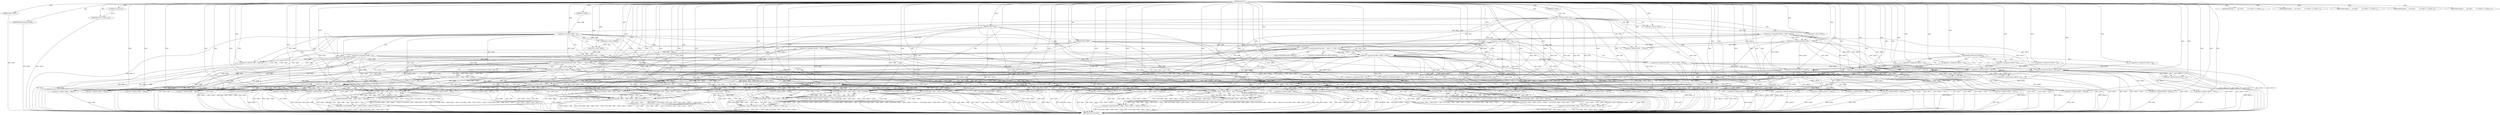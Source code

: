 digraph "FUN1" {  
"8" [label = <(METHOD,FUN1)<SUB>1</SUB>> ]
"348" [label = <(METHOD_RETURN,ANY)<SUB>1</SUB>> ]
"9" [label = <(PARAM,VAR1 *VAR2)<SUB>1</SUB>> ]
"10" [label = <(PARAM,VAR3 *VAR4)<SUB>1</SUB>> ]
"11" [label = <(PARAM,VAR3 *VAR5)<SUB>1</SUB>> ]
"12" [label = <(PARAM,int VAR6)<SUB>1</SUB>> ]
"13" [label = <(PARAM,int VAR7)<SUB>1</SUB>> ]
"14" [label = <(PARAM,Jbig2ComposeOp VAR8)<SUB>1</SUB>> ]
"19" [label = <(&lt;operator&gt;.assignment,VAR11 = VAR5-&gt;VAR12)<SUB>6</SUB>> ]
"25" [label = <(&lt;operator&gt;.assignment,VAR13 = VAR5-&gt;VAR14)<SUB>8</SUB>> ]
"31" [label = <(&lt;operator&gt;.assignment,VAR15 = 0)<SUB>10</SUB>> ]
"35" [label = <(&lt;operator&gt;.assignment,VAR16 = 0)<SUB>12</SUB>> ]
"346" [label = <(RETURN,return 0;,return 0;)<SUB>78</SUB>> ]
"39" [label = <(&lt;operator&gt;.lessThan,VAR6 &lt; 0)<SUB>25</SUB>> ]
"55" [label = <(&lt;operator&gt;.lessThan,VAR7 &lt; 0)<SUB>30</SUB>> ]
"71" [label = <(&lt;operator&gt;.greaterEqualsThan,VAR6 + VAR11 &gt;= VAR4-&gt;VAR12)<SUB>35</SUB>> ]
"87" [label = <(&lt;operator&gt;.greaterEqualsThan,VAR7 + VAR13 &gt;= VAR4-&gt;VAR14)<SUB>37</SUB>> ]
"103" [label = <(IDENTIFIER,VAR8,switch(VAR8))<SUB>40</SUB>> ]
"347" [label = <(LITERAL,0,return 0;)<SUB>78</SUB>> ]
"43" [label = <(&lt;operator&gt;.assignmentPlus,VAR15 += -VAR6)<SUB>26</SUB>> ]
"47" [label = <(&lt;operator&gt;.assignmentMinus,VAR11 -= -VAR6)<SUB>27</SUB>> ]
"51" [label = <(&lt;operator&gt;.assignment,VAR6 = 0)<SUB>28</SUB>> ]
"59" [label = <(&lt;operator&gt;.assignmentPlus,VAR16 += -VAR7)<SUB>31</SUB>> ]
"63" [label = <(&lt;operator&gt;.assignmentMinus,VAR13 -= -VAR7)<SUB>32</SUB>> ]
"67" [label = <(&lt;operator&gt;.assignment,VAR7 = 0)<SUB>33</SUB>> ]
"79" [label = <(&lt;operator&gt;.assignment,VAR11 = VAR4-&gt;VAR12 - VAR6)<SUB>36</SUB>> ]
"95" [label = <(&lt;operator&gt;.assignment,VAR13 = VAR4-&gt;VAR14 - VAR7)<SUB>38</SUB>> ]
"106" [label = <(IDENTIFIER,VAR17,{
    case VAR17:
        for (VAR10 = 0; VAR10...)<SUB>41</SUB>> ]
"156" [label = <(IDENTIFIER,VAR18,{
    case VAR17:
        for (VAR10 = 0; VAR10...)<SUB>48</SUB>> ]
"206" [label = <(IDENTIFIER,VAR19,{
    case VAR17:
        for (VAR10 = 0; VAR10...)<SUB>55</SUB>> ]
"256" [label = <(IDENTIFIER,VAR20,{
    case VAR17:
        for (VAR10 = 0; VAR10...)<SUB>62</SUB>> ]
"306" [label = <(IDENTIFIER,VAR21,{
    case VAR17:
        for (VAR10 = 0; VAR10...)<SUB>69</SUB>> ]
"72" [label = <(&lt;operator&gt;.addition,VAR6 + VAR11)<SUB>35</SUB>> ]
"88" [label = <(&lt;operator&gt;.addition,VAR7 + VAR13)<SUB>37</SUB>> ]
"112" [label = <(&lt;operator&gt;.lessThan,VAR10 &lt; VAR13)<SUB>42</SUB>> ]
"115" [label = <(&lt;operator&gt;.postIncrement,VAR10++)<SUB>42</SUB>> ]
"162" [label = <(&lt;operator&gt;.lessThan,VAR10 &lt; VAR13)<SUB>49</SUB>> ]
"165" [label = <(&lt;operator&gt;.postIncrement,VAR10++)<SUB>49</SUB>> ]
"212" [label = <(&lt;operator&gt;.lessThan,VAR10 &lt; VAR13)<SUB>56</SUB>> ]
"215" [label = <(&lt;operator&gt;.postIncrement,VAR10++)<SUB>56</SUB>> ]
"262" [label = <(&lt;operator&gt;.lessThan,VAR10 &lt; VAR13)<SUB>63</SUB>> ]
"265" [label = <(&lt;operator&gt;.postIncrement,VAR10++)<SUB>63</SUB>> ]
"312" [label = <(&lt;operator&gt;.lessThan,VAR10 &lt; VAR13)<SUB>70</SUB>> ]
"315" [label = <(&lt;operator&gt;.postIncrement,VAR10++)<SUB>70</SUB>> ]
"45" [label = <(&lt;operator&gt;.minus,-VAR6)<SUB>26</SUB>> ]
"49" [label = <(&lt;operator&gt;.minus,-VAR6)<SUB>27</SUB>> ]
"61" [label = <(&lt;operator&gt;.minus,-VAR7)<SUB>31</SUB>> ]
"65" [label = <(&lt;operator&gt;.minus,-VAR7)<SUB>32</SUB>> ]
"81" [label = <(&lt;operator&gt;.subtraction,VAR4-&gt;VAR12 - VAR6)<SUB>36</SUB>> ]
"97" [label = <(&lt;operator&gt;.subtraction,VAR4-&gt;VAR14 - VAR7)<SUB>38</SUB>> ]
"109" [label = <(&lt;operator&gt;.assignment,VAR10 = 0)<SUB>42</SUB>> ]
"159" [label = <(&lt;operator&gt;.assignment,VAR10 = 0)<SUB>49</SUB>> ]
"209" [label = <(&lt;operator&gt;.assignment,VAR10 = 0)<SUB>56</SUB>> ]
"259" [label = <(&lt;operator&gt;.assignment,VAR10 = 0)<SUB>63</SUB>> ]
"309" [label = <(&lt;operator&gt;.assignment,VAR10 = 0)<SUB>70</SUB>> ]
"123" [label = <(&lt;operator&gt;.lessThan,VAR9 &lt; VAR11)<SUB>43</SUB>> ]
"126" [label = <(&lt;operator&gt;.postIncrement,VAR9++)<SUB>43</SUB>> ]
"173" [label = <(&lt;operator&gt;.lessThan,VAR9 &lt; VAR11)<SUB>50</SUB>> ]
"176" [label = <(&lt;operator&gt;.postIncrement,VAR9++)<SUB>50</SUB>> ]
"223" [label = <(&lt;operator&gt;.lessThan,VAR9 &lt; VAR11)<SUB>57</SUB>> ]
"226" [label = <(&lt;operator&gt;.postIncrement,VAR9++)<SUB>57</SUB>> ]
"273" [label = <(&lt;operator&gt;.lessThan,VAR9 &lt; VAR11)<SUB>64</SUB>> ]
"276" [label = <(&lt;operator&gt;.postIncrement,VAR9++)<SUB>64</SUB>> ]
"323" [label = <(&lt;operator&gt;.lessThan,VAR9 &lt; VAR11)<SUB>71</SUB>> ]
"326" [label = <(&lt;operator&gt;.postIncrement,VAR9++)<SUB>71</SUB>> ]
"120" [label = <(&lt;operator&gt;.assignment,VAR9 = 0)<SUB>43</SUB>> ]
"129" [label = <(FUN2,FUN2(VAR4, VAR9 + VAR6, VAR10 + VAR7, FUN3(VAR5...)<SUB>44</SUB>> ]
"170" [label = <(&lt;operator&gt;.assignment,VAR9 = 0)<SUB>50</SUB>> ]
"179" [label = <(FUN2,FUN2(VAR4, VAR9 + VAR6, VAR10 + VAR7, FUN3(VAR5...)<SUB>51</SUB>> ]
"220" [label = <(&lt;operator&gt;.assignment,VAR9 = 0)<SUB>57</SUB>> ]
"229" [label = <(FUN2,FUN2(VAR4, VAR9 + VAR6, VAR10 + VAR7, FUN3(VAR5...)<SUB>58</SUB>> ]
"270" [label = <(&lt;operator&gt;.assignment,VAR9 = 0)<SUB>64</SUB>> ]
"279" [label = <(FUN2,FUN2(VAR4, VAR9 + VAR6, VAR10 + VAR7, (FUN3(VAR...)<SUB>65</SUB>> ]
"320" [label = <(&lt;operator&gt;.assignment,VAR9 = 0)<SUB>71</SUB>> ]
"329" [label = <(FUN2,FUN2(VAR4, VAR9 + VAR6, VAR10 + VAR7, FUN3(VAR5...)<SUB>72</SUB>> ]
"131" [label = <(&lt;operator&gt;.addition,VAR9 + VAR6)<SUB>44</SUB>> ]
"134" [label = <(&lt;operator&gt;.addition,VAR10 + VAR7)<SUB>44</SUB>> ]
"137" [label = <(&lt;operator&gt;.or,FUN3(VAR5, VAR9 + VAR15, VAR10 + VAR16) | FUN3(...)<SUB>44</SUB>> ]
"181" [label = <(&lt;operator&gt;.addition,VAR9 + VAR6)<SUB>51</SUB>> ]
"184" [label = <(&lt;operator&gt;.addition,VAR10 + VAR7)<SUB>51</SUB>> ]
"187" [label = <(&lt;operator&gt;.and,FUN3(VAR5, VAR9 + VAR15, VAR10 + VAR16) &amp; FUN3(...)<SUB>51</SUB>> ]
"231" [label = <(&lt;operator&gt;.addition,VAR9 + VAR6)<SUB>58</SUB>> ]
"234" [label = <(&lt;operator&gt;.addition,VAR10 + VAR7)<SUB>58</SUB>> ]
"237" [label = <(&lt;operator&gt;.xor,FUN3(VAR5, VAR9 + VAR15, VAR10 + VAR16) ^ FUN3(...)<SUB>58</SUB>> ]
"281" [label = <(&lt;operator&gt;.addition,VAR9 + VAR6)<SUB>65</SUB>> ]
"284" [label = <(&lt;operator&gt;.addition,VAR10 + VAR7)<SUB>65</SUB>> ]
"287" [label = <(&lt;operator&gt;.equals,FUN3(VAR5, VAR9 + VAR15, VAR10 + VAR16) == FUN3...)<SUB>65</SUB>> ]
"331" [label = <(&lt;operator&gt;.addition,VAR9 + VAR6)<SUB>72</SUB>> ]
"334" [label = <(&lt;operator&gt;.addition,VAR10 + VAR7)<SUB>72</SUB>> ]
"337" [label = <(FUN3,FUN3(VAR5, VAR9 + VAR15, VAR10 + VAR16))<SUB>72</SUB>> ]
"138" [label = <(FUN3,FUN3(VAR5, VAR9 + VAR15, VAR10 + VAR16))<SUB>44</SUB>> ]
"146" [label = <(FUN3,FUN3(VAR4, VAR9 + VAR6, VAR10 + VAR7))<SUB>44</SUB>> ]
"188" [label = <(FUN3,FUN3(VAR5, VAR9 + VAR15, VAR10 + VAR16))<SUB>51</SUB>> ]
"196" [label = <(FUN3,FUN3(VAR4, VAR9 + VAR6, VAR10 + VAR7))<SUB>51</SUB>> ]
"238" [label = <(FUN3,FUN3(VAR5, VAR9 + VAR15, VAR10 + VAR16))<SUB>58</SUB>> ]
"246" [label = <(FUN3,FUN3(VAR4, VAR9 + VAR6, VAR10 + VAR7))<SUB>58</SUB>> ]
"288" [label = <(FUN3,FUN3(VAR5, VAR9 + VAR15, VAR10 + VAR16))<SUB>65</SUB>> ]
"296" [label = <(FUN3,FUN3(VAR4, VAR9 + VAR6, VAR10 + VAR7))<SUB>65</SUB>> ]
"339" [label = <(&lt;operator&gt;.addition,VAR9 + VAR15)<SUB>72</SUB>> ]
"342" [label = <(&lt;operator&gt;.addition,VAR10 + VAR16)<SUB>72</SUB>> ]
"140" [label = <(&lt;operator&gt;.addition,VAR9 + VAR15)<SUB>44</SUB>> ]
"143" [label = <(&lt;operator&gt;.addition,VAR10 + VAR16)<SUB>44</SUB>> ]
"148" [label = <(&lt;operator&gt;.addition,VAR9 + VAR6)<SUB>44</SUB>> ]
"151" [label = <(&lt;operator&gt;.addition,VAR10 + VAR7)<SUB>44</SUB>> ]
"190" [label = <(&lt;operator&gt;.addition,VAR9 + VAR15)<SUB>51</SUB>> ]
"193" [label = <(&lt;operator&gt;.addition,VAR10 + VAR16)<SUB>51</SUB>> ]
"198" [label = <(&lt;operator&gt;.addition,VAR9 + VAR6)<SUB>51</SUB>> ]
"201" [label = <(&lt;operator&gt;.addition,VAR10 + VAR7)<SUB>51</SUB>> ]
"240" [label = <(&lt;operator&gt;.addition,VAR9 + VAR15)<SUB>58</SUB>> ]
"243" [label = <(&lt;operator&gt;.addition,VAR10 + VAR16)<SUB>58</SUB>> ]
"248" [label = <(&lt;operator&gt;.addition,VAR9 + VAR6)<SUB>58</SUB>> ]
"251" [label = <(&lt;operator&gt;.addition,VAR10 + VAR7)<SUB>58</SUB>> ]
"290" [label = <(&lt;operator&gt;.addition,VAR9 + VAR15)<SUB>65</SUB>> ]
"293" [label = <(&lt;operator&gt;.addition,VAR10 + VAR16)<SUB>65</SUB>> ]
"298" [label = <(&lt;operator&gt;.addition,VAR9 + VAR6)<SUB>65</SUB>> ]
"301" [label = <(&lt;operator&gt;.addition,VAR10 + VAR7)<SUB>65</SUB>> ]
"82" [label = <(&lt;operator&gt;.indirectFieldAccess,VAR4-&gt;VAR12)<SUB>36</SUB>> ]
"98" [label = <(&lt;operator&gt;.indirectFieldAccess,VAR4-&gt;VAR14)<SUB>38</SUB>> ]
"84" [label = <(FIELD_IDENTIFIER,VAR12,VAR12)<SUB>36</SUB>> ]
"100" [label = <(FIELD_IDENTIFIER,VAR14,VAR14)<SUB>38</SUB>> ]
  "346" -> "348"  [ label = "DDG: &lt;RET&gt;"] 
  "9" -> "348"  [ label = "DDG: VAR2"] 
  "10" -> "348"  [ label = "DDG: VAR4"] 
  "11" -> "348"  [ label = "DDG: VAR5"] 
  "14" -> "348"  [ label = "DDG: VAR8"] 
  "19" -> "348"  [ label = "DDG: VAR5-&gt;VAR12"] 
  "19" -> "348"  [ label = "DDG: VAR11 = VAR5-&gt;VAR12"] 
  "25" -> "348"  [ label = "DDG: VAR5-&gt;VAR14"] 
  "25" -> "348"  [ label = "DDG: VAR13 = VAR5-&gt;VAR14"] 
  "31" -> "348"  [ label = "DDG: VAR15"] 
  "31" -> "348"  [ label = "DDG: VAR15 = 0"] 
  "35" -> "348"  [ label = "DDG: VAR16"] 
  "35" -> "348"  [ label = "DDG: VAR16 = 0"] 
  "39" -> "348"  [ label = "DDG: VAR6 &lt; 0"] 
  "43" -> "348"  [ label = "DDG: VAR15"] 
  "43" -> "348"  [ label = "DDG: VAR15 += -VAR6"] 
  "47" -> "348"  [ label = "DDG: -VAR6"] 
  "47" -> "348"  [ label = "DDG: VAR11 -= -VAR6"] 
  "51" -> "348"  [ label = "DDG: VAR6 = 0"] 
  "55" -> "348"  [ label = "DDG: VAR7 &lt; 0"] 
  "59" -> "348"  [ label = "DDG: VAR16"] 
  "59" -> "348"  [ label = "DDG: VAR16 += -VAR7"] 
  "63" -> "348"  [ label = "DDG: -VAR7"] 
  "63" -> "348"  [ label = "DDG: VAR13 -= -VAR7"] 
  "67" -> "348"  [ label = "DDG: VAR7 = 0"] 
  "72" -> "348"  [ label = "DDG: VAR6"] 
  "72" -> "348"  [ label = "DDG: VAR11"] 
  "71" -> "348"  [ label = "DDG: VAR6 + VAR11"] 
  "71" -> "348"  [ label = "DDG: VAR4-&gt;VAR12"] 
  "71" -> "348"  [ label = "DDG: VAR6 + VAR11 &gt;= VAR4-&gt;VAR12"] 
  "79" -> "348"  [ label = "DDG: VAR11"] 
  "81" -> "348"  [ label = "DDG: VAR4-&gt;VAR12"] 
  "81" -> "348"  [ label = "DDG: VAR6"] 
  "79" -> "348"  [ label = "DDG: VAR4-&gt;VAR12 - VAR6"] 
  "79" -> "348"  [ label = "DDG: VAR11 = VAR4-&gt;VAR12 - VAR6"] 
  "88" -> "348"  [ label = "DDG: VAR7"] 
  "88" -> "348"  [ label = "DDG: VAR13"] 
  "87" -> "348"  [ label = "DDG: VAR7 + VAR13"] 
  "87" -> "348"  [ label = "DDG: VAR4-&gt;VAR14"] 
  "87" -> "348"  [ label = "DDG: VAR7 + VAR13 &gt;= VAR4-&gt;VAR14"] 
  "95" -> "348"  [ label = "DDG: VAR13"] 
  "97" -> "348"  [ label = "DDG: VAR4-&gt;VAR14"] 
  "97" -> "348"  [ label = "DDG: VAR7"] 
  "95" -> "348"  [ label = "DDG: VAR4-&gt;VAR14 - VAR7"] 
  "95" -> "348"  [ label = "DDG: VAR13 = VAR4-&gt;VAR14 - VAR7"] 
  "309" -> "348"  [ label = "DDG: VAR10 = 0"] 
  "312" -> "348"  [ label = "DDG: VAR10"] 
  "312" -> "348"  [ label = "DDG: VAR13"] 
  "312" -> "348"  [ label = "DDG: VAR10 &lt; VAR13"] 
  "320" -> "348"  [ label = "DDG: VAR9 = 0"] 
  "323" -> "348"  [ label = "DDG: VAR9"] 
  "323" -> "348"  [ label = "DDG: VAR11"] 
  "323" -> "348"  [ label = "DDG: VAR9 &lt; VAR11"] 
  "315" -> "348"  [ label = "DDG: VAR10++"] 
  "329" -> "348"  [ label = "DDG: VAR4"] 
  "331" -> "348"  [ label = "DDG: VAR6"] 
  "329" -> "348"  [ label = "DDG: VAR9 + VAR6"] 
  "334" -> "348"  [ label = "DDG: VAR7"] 
  "329" -> "348"  [ label = "DDG: VAR10 + VAR7"] 
  "337" -> "348"  [ label = "DDG: VAR5"] 
  "339" -> "348"  [ label = "DDG: VAR15"] 
  "337" -> "348"  [ label = "DDG: VAR9 + VAR15"] 
  "342" -> "348"  [ label = "DDG: VAR16"] 
  "337" -> "348"  [ label = "DDG: VAR10 + VAR16"] 
  "329" -> "348"  [ label = "DDG: FUN3(VAR5, VAR9 + VAR15, VAR10 + VAR16)"] 
  "329" -> "348"  [ label = "DDG: FUN2(VAR4, VAR9 + VAR6, VAR10 + VAR7, FUN3(VAR5, VAR9 + VAR15, VAR10 + VAR16))"] 
  "326" -> "348"  [ label = "DDG: VAR9++"] 
  "259" -> "348"  [ label = "DDG: VAR10 = 0"] 
  "262" -> "348"  [ label = "DDG: VAR10"] 
  "262" -> "348"  [ label = "DDG: VAR13"] 
  "262" -> "348"  [ label = "DDG: VAR10 &lt; VAR13"] 
  "270" -> "348"  [ label = "DDG: VAR9 = 0"] 
  "273" -> "348"  [ label = "DDG: VAR9"] 
  "273" -> "348"  [ label = "DDG: VAR11"] 
  "273" -> "348"  [ label = "DDG: VAR9 &lt; VAR11"] 
  "265" -> "348"  [ label = "DDG: VAR10++"] 
  "279" -> "348"  [ label = "DDG: VAR4"] 
  "279" -> "348"  [ label = "DDG: VAR9 + VAR6"] 
  "279" -> "348"  [ label = "DDG: VAR10 + VAR7"] 
  "288" -> "348"  [ label = "DDG: VAR5"] 
  "290" -> "348"  [ label = "DDG: VAR15"] 
  "288" -> "348"  [ label = "DDG: VAR9 + VAR15"] 
  "293" -> "348"  [ label = "DDG: VAR16"] 
  "288" -> "348"  [ label = "DDG: VAR10 + VAR16"] 
  "287" -> "348"  [ label = "DDG: FUN3(VAR5, VAR9 + VAR15, VAR10 + VAR16)"] 
  "298" -> "348"  [ label = "DDG: VAR6"] 
  "301" -> "348"  [ label = "DDG: VAR7"] 
  "287" -> "348"  [ label = "DDG: FUN3(VAR4, VAR9 + VAR6, VAR10 + VAR7)"] 
  "279" -> "348"  [ label = "DDG: FUN3(VAR5, VAR9 + VAR15, VAR10 + VAR16) == FUN3(VAR4, VAR9 + VAR6, VAR10 + VAR7)"] 
  "279" -> "348"  [ label = "DDG: FUN2(VAR4, VAR9 + VAR6, VAR10 + VAR7, (FUN3(VAR5, VAR9 + VAR15, VAR10 + VAR16) == FUN3(VAR4, VAR9 + VAR6, VAR10 + VAR7)))"] 
  "276" -> "348"  [ label = "DDG: VAR9++"] 
  "209" -> "348"  [ label = "DDG: VAR10 = 0"] 
  "212" -> "348"  [ label = "DDG: VAR10"] 
  "212" -> "348"  [ label = "DDG: VAR13"] 
  "212" -> "348"  [ label = "DDG: VAR10 &lt; VAR13"] 
  "220" -> "348"  [ label = "DDG: VAR9 = 0"] 
  "223" -> "348"  [ label = "DDG: VAR9"] 
  "223" -> "348"  [ label = "DDG: VAR11"] 
  "223" -> "348"  [ label = "DDG: VAR9 &lt; VAR11"] 
  "215" -> "348"  [ label = "DDG: VAR10++"] 
  "229" -> "348"  [ label = "DDG: VAR4"] 
  "229" -> "348"  [ label = "DDG: VAR9 + VAR6"] 
  "229" -> "348"  [ label = "DDG: VAR10 + VAR7"] 
  "238" -> "348"  [ label = "DDG: VAR5"] 
  "240" -> "348"  [ label = "DDG: VAR15"] 
  "238" -> "348"  [ label = "DDG: VAR9 + VAR15"] 
  "243" -> "348"  [ label = "DDG: VAR16"] 
  "238" -> "348"  [ label = "DDG: VAR10 + VAR16"] 
  "237" -> "348"  [ label = "DDG: FUN3(VAR5, VAR9 + VAR15, VAR10 + VAR16)"] 
  "248" -> "348"  [ label = "DDG: VAR6"] 
  "251" -> "348"  [ label = "DDG: VAR7"] 
  "237" -> "348"  [ label = "DDG: FUN3(VAR4, VAR9 + VAR6, VAR10 + VAR7)"] 
  "229" -> "348"  [ label = "DDG: FUN3(VAR5, VAR9 + VAR15, VAR10 + VAR16) ^ FUN3(VAR4, VAR9 + VAR6, VAR10 + VAR7)"] 
  "229" -> "348"  [ label = "DDG: FUN2(VAR4, VAR9 + VAR6, VAR10 + VAR7, FUN3(VAR5, VAR9 + VAR15, VAR10 + VAR16) ^ FUN3(VAR4, VAR9 + VAR6, VAR10 + VAR7))"] 
  "226" -> "348"  [ label = "DDG: VAR9++"] 
  "159" -> "348"  [ label = "DDG: VAR10 = 0"] 
  "162" -> "348"  [ label = "DDG: VAR10"] 
  "162" -> "348"  [ label = "DDG: VAR13"] 
  "162" -> "348"  [ label = "DDG: VAR10 &lt; VAR13"] 
  "170" -> "348"  [ label = "DDG: VAR9 = 0"] 
  "173" -> "348"  [ label = "DDG: VAR9"] 
  "173" -> "348"  [ label = "DDG: VAR11"] 
  "173" -> "348"  [ label = "DDG: VAR9 &lt; VAR11"] 
  "165" -> "348"  [ label = "DDG: VAR10++"] 
  "179" -> "348"  [ label = "DDG: VAR4"] 
  "179" -> "348"  [ label = "DDG: VAR9 + VAR6"] 
  "179" -> "348"  [ label = "DDG: VAR10 + VAR7"] 
  "188" -> "348"  [ label = "DDG: VAR5"] 
  "190" -> "348"  [ label = "DDG: VAR15"] 
  "188" -> "348"  [ label = "DDG: VAR9 + VAR15"] 
  "193" -> "348"  [ label = "DDG: VAR16"] 
  "188" -> "348"  [ label = "DDG: VAR10 + VAR16"] 
  "187" -> "348"  [ label = "DDG: FUN3(VAR5, VAR9 + VAR15, VAR10 + VAR16)"] 
  "198" -> "348"  [ label = "DDG: VAR6"] 
  "201" -> "348"  [ label = "DDG: VAR7"] 
  "187" -> "348"  [ label = "DDG: FUN3(VAR4, VAR9 + VAR6, VAR10 + VAR7)"] 
  "179" -> "348"  [ label = "DDG: FUN3(VAR5, VAR9 + VAR15, VAR10 + VAR16) &amp; FUN3(VAR4, VAR9 + VAR6, VAR10 + VAR7)"] 
  "179" -> "348"  [ label = "DDG: FUN2(VAR4, VAR9 + VAR6, VAR10 + VAR7, FUN3(VAR5, VAR9 + VAR15, VAR10 + VAR16) &amp; FUN3(VAR4, VAR9 + VAR6, VAR10 + VAR7))"] 
  "176" -> "348"  [ label = "DDG: VAR9++"] 
  "109" -> "348"  [ label = "DDG: VAR10 = 0"] 
  "112" -> "348"  [ label = "DDG: VAR10"] 
  "112" -> "348"  [ label = "DDG: VAR13"] 
  "112" -> "348"  [ label = "DDG: VAR10 &lt; VAR13"] 
  "120" -> "348"  [ label = "DDG: VAR9 = 0"] 
  "123" -> "348"  [ label = "DDG: VAR9"] 
  "123" -> "348"  [ label = "DDG: VAR11"] 
  "123" -> "348"  [ label = "DDG: VAR9 &lt; VAR11"] 
  "115" -> "348"  [ label = "DDG: VAR10++"] 
  "129" -> "348"  [ label = "DDG: VAR4"] 
  "129" -> "348"  [ label = "DDG: VAR9 + VAR6"] 
  "129" -> "348"  [ label = "DDG: VAR10 + VAR7"] 
  "138" -> "348"  [ label = "DDG: VAR5"] 
  "140" -> "348"  [ label = "DDG: VAR15"] 
  "138" -> "348"  [ label = "DDG: VAR9 + VAR15"] 
  "143" -> "348"  [ label = "DDG: VAR16"] 
  "138" -> "348"  [ label = "DDG: VAR10 + VAR16"] 
  "137" -> "348"  [ label = "DDG: FUN3(VAR5, VAR9 + VAR15, VAR10 + VAR16)"] 
  "148" -> "348"  [ label = "DDG: VAR6"] 
  "151" -> "348"  [ label = "DDG: VAR7"] 
  "137" -> "348"  [ label = "DDG: FUN3(VAR4, VAR9 + VAR6, VAR10 + VAR7)"] 
  "129" -> "348"  [ label = "DDG: FUN3(VAR5, VAR9 + VAR15, VAR10 + VAR16) | FUN3(VAR4, VAR9 + VAR6, VAR10 + VAR7)"] 
  "129" -> "348"  [ label = "DDG: FUN2(VAR4, VAR9 + VAR6, VAR10 + VAR7, FUN3(VAR5, VAR9 + VAR15, VAR10 + VAR16) | FUN3(VAR4, VAR9 + VAR6, VAR10 + VAR7))"] 
  "126" -> "348"  [ label = "DDG: VAR9++"] 
  "8" -> "9"  [ label = "DDG: "] 
  "8" -> "10"  [ label = "DDG: "] 
  "8" -> "11"  [ label = "DDG: "] 
  "8" -> "12"  [ label = "DDG: "] 
  "8" -> "13"  [ label = "DDG: "] 
  "8" -> "14"  [ label = "DDG: "] 
  "11" -> "19"  [ label = "DDG: VAR5"] 
  "11" -> "25"  [ label = "DDG: VAR5"] 
  "8" -> "31"  [ label = "DDG: "] 
  "8" -> "35"  [ label = "DDG: "] 
  "347" -> "346"  [ label = "DDG: 0"] 
  "8" -> "346"  [ label = "DDG: "] 
  "8" -> "103"  [ label = "DDG: "] 
  "8" -> "347"  [ label = "DDG: "] 
  "12" -> "39"  [ label = "DDG: VAR6"] 
  "8" -> "39"  [ label = "DDG: "] 
  "45" -> "43"  [ label = "DDG: VAR6"] 
  "49" -> "47"  [ label = "DDG: VAR6"] 
  "8" -> "51"  [ label = "DDG: "] 
  "13" -> "55"  [ label = "DDG: VAR7"] 
  "8" -> "55"  [ label = "DDG: "] 
  "61" -> "59"  [ label = "DDG: VAR7"] 
  "65" -> "63"  [ label = "DDG: VAR7"] 
  "8" -> "67"  [ label = "DDG: "] 
  "39" -> "71"  [ label = "DDG: VAR6"] 
  "51" -> "71"  [ label = "DDG: VAR6"] 
  "8" -> "71"  [ label = "DDG: "] 
  "19" -> "71"  [ label = "DDG: VAR11"] 
  "47" -> "71"  [ label = "DDG: VAR11"] 
  "10" -> "71"  [ label = "DDG: VAR4"] 
  "81" -> "79"  [ label = "DDG: VAR4-&gt;VAR12"] 
  "81" -> "79"  [ label = "DDG: VAR6"] 
  "55" -> "87"  [ label = "DDG: VAR7"] 
  "67" -> "87"  [ label = "DDG: VAR7"] 
  "8" -> "87"  [ label = "DDG: "] 
  "25" -> "87"  [ label = "DDG: VAR13"] 
  "63" -> "87"  [ label = "DDG: VAR13"] 
  "10" -> "87"  [ label = "DDG: VAR4"] 
  "97" -> "95"  [ label = "DDG: VAR4-&gt;VAR14"] 
  "97" -> "95"  [ label = "DDG: VAR7"] 
  "8" -> "106"  [ label = "DDG: "] 
  "8" -> "156"  [ label = "DDG: "] 
  "8" -> "206"  [ label = "DDG: "] 
  "8" -> "256"  [ label = "DDG: "] 
  "8" -> "306"  [ label = "DDG: "] 
  "31" -> "43"  [ label = "DDG: VAR15"] 
  "8" -> "43"  [ label = "DDG: "] 
  "19" -> "47"  [ label = "DDG: VAR11"] 
  "8" -> "47"  [ label = "DDG: "] 
  "35" -> "59"  [ label = "DDG: VAR16"] 
  "8" -> "59"  [ label = "DDG: "] 
  "25" -> "63"  [ label = "DDG: VAR13"] 
  "8" -> "63"  [ label = "DDG: "] 
  "39" -> "72"  [ label = "DDG: VAR6"] 
  "51" -> "72"  [ label = "DDG: VAR6"] 
  "8" -> "72"  [ label = "DDG: "] 
  "19" -> "72"  [ label = "DDG: VAR11"] 
  "47" -> "72"  [ label = "DDG: VAR11"] 
  "55" -> "88"  [ label = "DDG: VAR7"] 
  "67" -> "88"  [ label = "DDG: VAR7"] 
  "8" -> "88"  [ label = "DDG: "] 
  "25" -> "88"  [ label = "DDG: VAR13"] 
  "63" -> "88"  [ label = "DDG: VAR13"] 
  "39" -> "45"  [ label = "DDG: VAR6"] 
  "8" -> "45"  [ label = "DDG: "] 
  "45" -> "49"  [ label = "DDG: VAR6"] 
  "8" -> "49"  [ label = "DDG: "] 
  "55" -> "61"  [ label = "DDG: VAR7"] 
  "8" -> "61"  [ label = "DDG: "] 
  "61" -> "65"  [ label = "DDG: VAR7"] 
  "8" -> "65"  [ label = "DDG: "] 
  "10" -> "81"  [ label = "DDG: VAR4"] 
  "71" -> "81"  [ label = "DDG: VAR4-&gt;VAR12"] 
  "8" -> "81"  [ label = "DDG: "] 
  "39" -> "81"  [ label = "DDG: VAR6"] 
  "51" -> "81"  [ label = "DDG: VAR6"] 
  "10" -> "97"  [ label = "DDG: VAR4"] 
  "87" -> "97"  [ label = "DDG: VAR4-&gt;VAR14"] 
  "8" -> "97"  [ label = "DDG: "] 
  "55" -> "97"  [ label = "DDG: VAR7"] 
  "67" -> "97"  [ label = "DDG: VAR7"] 
  "8" -> "109"  [ label = "DDG: "] 
  "109" -> "112"  [ label = "DDG: VAR10"] 
  "115" -> "112"  [ label = "DDG: VAR10"] 
  "8" -> "112"  [ label = "DDG: "] 
  "95" -> "112"  [ label = "DDG: VAR13"] 
  "25" -> "112"  [ label = "DDG: VAR13"] 
  "63" -> "112"  [ label = "DDG: VAR13"] 
  "112" -> "115"  [ label = "DDG: VAR10"] 
  "8" -> "115"  [ label = "DDG: "] 
  "8" -> "159"  [ label = "DDG: "] 
  "159" -> "162"  [ label = "DDG: VAR10"] 
  "165" -> "162"  [ label = "DDG: VAR10"] 
  "8" -> "162"  [ label = "DDG: "] 
  "95" -> "162"  [ label = "DDG: VAR13"] 
  "25" -> "162"  [ label = "DDG: VAR13"] 
  "63" -> "162"  [ label = "DDG: VAR13"] 
  "162" -> "165"  [ label = "DDG: VAR10"] 
  "8" -> "165"  [ label = "DDG: "] 
  "8" -> "209"  [ label = "DDG: "] 
  "209" -> "212"  [ label = "DDG: VAR10"] 
  "215" -> "212"  [ label = "DDG: VAR10"] 
  "8" -> "212"  [ label = "DDG: "] 
  "95" -> "212"  [ label = "DDG: VAR13"] 
  "25" -> "212"  [ label = "DDG: VAR13"] 
  "63" -> "212"  [ label = "DDG: VAR13"] 
  "212" -> "215"  [ label = "DDG: VAR10"] 
  "8" -> "215"  [ label = "DDG: "] 
  "8" -> "259"  [ label = "DDG: "] 
  "259" -> "262"  [ label = "DDG: VAR10"] 
  "265" -> "262"  [ label = "DDG: VAR10"] 
  "8" -> "262"  [ label = "DDG: "] 
  "95" -> "262"  [ label = "DDG: VAR13"] 
  "25" -> "262"  [ label = "DDG: VAR13"] 
  "63" -> "262"  [ label = "DDG: VAR13"] 
  "262" -> "265"  [ label = "DDG: VAR10"] 
  "8" -> "265"  [ label = "DDG: "] 
  "8" -> "309"  [ label = "DDG: "] 
  "309" -> "312"  [ label = "DDG: VAR10"] 
  "315" -> "312"  [ label = "DDG: VAR10"] 
  "8" -> "312"  [ label = "DDG: "] 
  "95" -> "312"  [ label = "DDG: VAR13"] 
  "25" -> "312"  [ label = "DDG: VAR13"] 
  "63" -> "312"  [ label = "DDG: VAR13"] 
  "312" -> "315"  [ label = "DDG: VAR10"] 
  "8" -> "315"  [ label = "DDG: "] 
  "8" -> "120"  [ label = "DDG: "] 
  "120" -> "123"  [ label = "DDG: VAR9"] 
  "126" -> "123"  [ label = "DDG: VAR9"] 
  "8" -> "123"  [ label = "DDG: "] 
  "79" -> "123"  [ label = "DDG: VAR11"] 
  "19" -> "123"  [ label = "DDG: VAR11"] 
  "47" -> "123"  [ label = "DDG: VAR11"] 
  "8" -> "126"  [ label = "DDG: "] 
  "123" -> "126"  [ label = "DDG: VAR9"] 
  "8" -> "170"  [ label = "DDG: "] 
  "170" -> "173"  [ label = "DDG: VAR9"] 
  "176" -> "173"  [ label = "DDG: VAR9"] 
  "8" -> "173"  [ label = "DDG: "] 
  "79" -> "173"  [ label = "DDG: VAR11"] 
  "19" -> "173"  [ label = "DDG: VAR11"] 
  "47" -> "173"  [ label = "DDG: VAR11"] 
  "8" -> "176"  [ label = "DDG: "] 
  "173" -> "176"  [ label = "DDG: VAR9"] 
  "8" -> "220"  [ label = "DDG: "] 
  "220" -> "223"  [ label = "DDG: VAR9"] 
  "226" -> "223"  [ label = "DDG: VAR9"] 
  "8" -> "223"  [ label = "DDG: "] 
  "79" -> "223"  [ label = "DDG: VAR11"] 
  "19" -> "223"  [ label = "DDG: VAR11"] 
  "47" -> "223"  [ label = "DDG: VAR11"] 
  "8" -> "226"  [ label = "DDG: "] 
  "223" -> "226"  [ label = "DDG: VAR9"] 
  "8" -> "270"  [ label = "DDG: "] 
  "270" -> "273"  [ label = "DDG: VAR9"] 
  "276" -> "273"  [ label = "DDG: VAR9"] 
  "8" -> "273"  [ label = "DDG: "] 
  "79" -> "273"  [ label = "DDG: VAR11"] 
  "19" -> "273"  [ label = "DDG: VAR11"] 
  "47" -> "273"  [ label = "DDG: VAR11"] 
  "8" -> "276"  [ label = "DDG: "] 
  "273" -> "276"  [ label = "DDG: VAR9"] 
  "8" -> "320"  [ label = "DDG: "] 
  "320" -> "323"  [ label = "DDG: VAR9"] 
  "326" -> "323"  [ label = "DDG: VAR9"] 
  "8" -> "323"  [ label = "DDG: "] 
  "79" -> "323"  [ label = "DDG: VAR11"] 
  "19" -> "323"  [ label = "DDG: VAR11"] 
  "47" -> "323"  [ label = "DDG: VAR11"] 
  "8" -> "326"  [ label = "DDG: "] 
  "323" -> "326"  [ label = "DDG: VAR9"] 
  "71" -> "129"  [ label = "DDG: VAR4-&gt;VAR12"] 
  "81" -> "129"  [ label = "DDG: VAR4-&gt;VAR12"] 
  "87" -> "129"  [ label = "DDG: VAR4-&gt;VAR14"] 
  "97" -> "129"  [ label = "DDG: VAR4-&gt;VAR14"] 
  "146" -> "129"  [ label = "DDG: VAR4"] 
  "8" -> "129"  [ label = "DDG: "] 
  "146" -> "129"  [ label = "DDG: VAR9 + VAR6"] 
  "123" -> "129"  [ label = "DDG: VAR9"] 
  "81" -> "129"  [ label = "DDG: VAR6"] 
  "39" -> "129"  [ label = "DDG: VAR6"] 
  "51" -> "129"  [ label = "DDG: VAR6"] 
  "146" -> "129"  [ label = "DDG: VAR10 + VAR7"] 
  "112" -> "129"  [ label = "DDG: VAR10"] 
  "97" -> "129"  [ label = "DDG: VAR7"] 
  "55" -> "129"  [ label = "DDG: VAR7"] 
  "67" -> "129"  [ label = "DDG: VAR7"] 
  "137" -> "129"  [ label = "DDG: FUN3(VAR5, VAR9 + VAR15, VAR10 + VAR16)"] 
  "137" -> "129"  [ label = "DDG: FUN3(VAR4, VAR9 + VAR6, VAR10 + VAR7)"] 
  "71" -> "179"  [ label = "DDG: VAR4-&gt;VAR12"] 
  "81" -> "179"  [ label = "DDG: VAR4-&gt;VAR12"] 
  "87" -> "179"  [ label = "DDG: VAR4-&gt;VAR14"] 
  "97" -> "179"  [ label = "DDG: VAR4-&gt;VAR14"] 
  "196" -> "179"  [ label = "DDG: VAR4"] 
  "8" -> "179"  [ label = "DDG: "] 
  "196" -> "179"  [ label = "DDG: VAR9 + VAR6"] 
  "173" -> "179"  [ label = "DDG: VAR9"] 
  "81" -> "179"  [ label = "DDG: VAR6"] 
  "39" -> "179"  [ label = "DDG: VAR6"] 
  "51" -> "179"  [ label = "DDG: VAR6"] 
  "196" -> "179"  [ label = "DDG: VAR10 + VAR7"] 
  "162" -> "179"  [ label = "DDG: VAR10"] 
  "97" -> "179"  [ label = "DDG: VAR7"] 
  "55" -> "179"  [ label = "DDG: VAR7"] 
  "67" -> "179"  [ label = "DDG: VAR7"] 
  "187" -> "179"  [ label = "DDG: FUN3(VAR5, VAR9 + VAR15, VAR10 + VAR16)"] 
  "187" -> "179"  [ label = "DDG: FUN3(VAR4, VAR9 + VAR6, VAR10 + VAR7)"] 
  "71" -> "229"  [ label = "DDG: VAR4-&gt;VAR12"] 
  "81" -> "229"  [ label = "DDG: VAR4-&gt;VAR12"] 
  "87" -> "229"  [ label = "DDG: VAR4-&gt;VAR14"] 
  "97" -> "229"  [ label = "DDG: VAR4-&gt;VAR14"] 
  "246" -> "229"  [ label = "DDG: VAR4"] 
  "8" -> "229"  [ label = "DDG: "] 
  "246" -> "229"  [ label = "DDG: VAR9 + VAR6"] 
  "223" -> "229"  [ label = "DDG: VAR9"] 
  "81" -> "229"  [ label = "DDG: VAR6"] 
  "39" -> "229"  [ label = "DDG: VAR6"] 
  "51" -> "229"  [ label = "DDG: VAR6"] 
  "246" -> "229"  [ label = "DDG: VAR10 + VAR7"] 
  "212" -> "229"  [ label = "DDG: VAR10"] 
  "97" -> "229"  [ label = "DDG: VAR7"] 
  "55" -> "229"  [ label = "DDG: VAR7"] 
  "67" -> "229"  [ label = "DDG: VAR7"] 
  "237" -> "229"  [ label = "DDG: FUN3(VAR5, VAR9 + VAR15, VAR10 + VAR16)"] 
  "237" -> "229"  [ label = "DDG: FUN3(VAR4, VAR9 + VAR6, VAR10 + VAR7)"] 
  "71" -> "279"  [ label = "DDG: VAR4-&gt;VAR12"] 
  "81" -> "279"  [ label = "DDG: VAR4-&gt;VAR12"] 
  "87" -> "279"  [ label = "DDG: VAR4-&gt;VAR14"] 
  "97" -> "279"  [ label = "DDG: VAR4-&gt;VAR14"] 
  "296" -> "279"  [ label = "DDG: VAR4"] 
  "8" -> "279"  [ label = "DDG: "] 
  "296" -> "279"  [ label = "DDG: VAR9 + VAR6"] 
  "273" -> "279"  [ label = "DDG: VAR9"] 
  "81" -> "279"  [ label = "DDG: VAR6"] 
  "39" -> "279"  [ label = "DDG: VAR6"] 
  "51" -> "279"  [ label = "DDG: VAR6"] 
  "296" -> "279"  [ label = "DDG: VAR10 + VAR7"] 
  "262" -> "279"  [ label = "DDG: VAR10"] 
  "97" -> "279"  [ label = "DDG: VAR7"] 
  "55" -> "279"  [ label = "DDG: VAR7"] 
  "67" -> "279"  [ label = "DDG: VAR7"] 
  "287" -> "279"  [ label = "DDG: FUN3(VAR5, VAR9 + VAR15, VAR10 + VAR16)"] 
  "287" -> "279"  [ label = "DDG: FUN3(VAR4, VAR9 + VAR6, VAR10 + VAR7)"] 
  "10" -> "329"  [ label = "DDG: VAR4"] 
  "71" -> "329"  [ label = "DDG: VAR4-&gt;VAR12"] 
  "81" -> "329"  [ label = "DDG: VAR4-&gt;VAR12"] 
  "87" -> "329"  [ label = "DDG: VAR4-&gt;VAR14"] 
  "97" -> "329"  [ label = "DDG: VAR4-&gt;VAR14"] 
  "8" -> "329"  [ label = "DDG: "] 
  "323" -> "329"  [ label = "DDG: VAR9"] 
  "81" -> "329"  [ label = "DDG: VAR6"] 
  "39" -> "329"  [ label = "DDG: VAR6"] 
  "51" -> "329"  [ label = "DDG: VAR6"] 
  "312" -> "329"  [ label = "DDG: VAR10"] 
  "97" -> "329"  [ label = "DDG: VAR7"] 
  "55" -> "329"  [ label = "DDG: VAR7"] 
  "67" -> "329"  [ label = "DDG: VAR7"] 
  "337" -> "329"  [ label = "DDG: VAR5"] 
  "337" -> "329"  [ label = "DDG: VAR9 + VAR15"] 
  "337" -> "329"  [ label = "DDG: VAR10 + VAR16"] 
  "123" -> "131"  [ label = "DDG: VAR9"] 
  "8" -> "131"  [ label = "DDG: "] 
  "81" -> "131"  [ label = "DDG: VAR6"] 
  "39" -> "131"  [ label = "DDG: VAR6"] 
  "51" -> "131"  [ label = "DDG: VAR6"] 
  "112" -> "134"  [ label = "DDG: VAR10"] 
  "8" -> "134"  [ label = "DDG: "] 
  "97" -> "134"  [ label = "DDG: VAR7"] 
  "55" -> "134"  [ label = "DDG: VAR7"] 
  "67" -> "134"  [ label = "DDG: VAR7"] 
  "138" -> "137"  [ label = "DDG: VAR5"] 
  "138" -> "137"  [ label = "DDG: VAR9 + VAR15"] 
  "138" -> "137"  [ label = "DDG: VAR10 + VAR16"] 
  "146" -> "137"  [ label = "DDG: VAR4"] 
  "146" -> "137"  [ label = "DDG: VAR9 + VAR6"] 
  "146" -> "137"  [ label = "DDG: VAR10 + VAR7"] 
  "173" -> "181"  [ label = "DDG: VAR9"] 
  "8" -> "181"  [ label = "DDG: "] 
  "81" -> "181"  [ label = "DDG: VAR6"] 
  "39" -> "181"  [ label = "DDG: VAR6"] 
  "51" -> "181"  [ label = "DDG: VAR6"] 
  "162" -> "184"  [ label = "DDG: VAR10"] 
  "8" -> "184"  [ label = "DDG: "] 
  "97" -> "184"  [ label = "DDG: VAR7"] 
  "55" -> "184"  [ label = "DDG: VAR7"] 
  "67" -> "184"  [ label = "DDG: VAR7"] 
  "188" -> "187"  [ label = "DDG: VAR5"] 
  "188" -> "187"  [ label = "DDG: VAR9 + VAR15"] 
  "188" -> "187"  [ label = "DDG: VAR10 + VAR16"] 
  "196" -> "187"  [ label = "DDG: VAR4"] 
  "196" -> "187"  [ label = "DDG: VAR9 + VAR6"] 
  "196" -> "187"  [ label = "DDG: VAR10 + VAR7"] 
  "223" -> "231"  [ label = "DDG: VAR9"] 
  "8" -> "231"  [ label = "DDG: "] 
  "81" -> "231"  [ label = "DDG: VAR6"] 
  "39" -> "231"  [ label = "DDG: VAR6"] 
  "51" -> "231"  [ label = "DDG: VAR6"] 
  "212" -> "234"  [ label = "DDG: VAR10"] 
  "8" -> "234"  [ label = "DDG: "] 
  "97" -> "234"  [ label = "DDG: VAR7"] 
  "55" -> "234"  [ label = "DDG: VAR7"] 
  "67" -> "234"  [ label = "DDG: VAR7"] 
  "238" -> "237"  [ label = "DDG: VAR5"] 
  "238" -> "237"  [ label = "DDG: VAR9 + VAR15"] 
  "238" -> "237"  [ label = "DDG: VAR10 + VAR16"] 
  "246" -> "237"  [ label = "DDG: VAR4"] 
  "246" -> "237"  [ label = "DDG: VAR9 + VAR6"] 
  "246" -> "237"  [ label = "DDG: VAR10 + VAR7"] 
  "273" -> "281"  [ label = "DDG: VAR9"] 
  "8" -> "281"  [ label = "DDG: "] 
  "81" -> "281"  [ label = "DDG: VAR6"] 
  "39" -> "281"  [ label = "DDG: VAR6"] 
  "51" -> "281"  [ label = "DDG: VAR6"] 
  "262" -> "284"  [ label = "DDG: VAR10"] 
  "8" -> "284"  [ label = "DDG: "] 
  "97" -> "284"  [ label = "DDG: VAR7"] 
  "55" -> "284"  [ label = "DDG: VAR7"] 
  "67" -> "284"  [ label = "DDG: VAR7"] 
  "288" -> "287"  [ label = "DDG: VAR5"] 
  "288" -> "287"  [ label = "DDG: VAR9 + VAR15"] 
  "288" -> "287"  [ label = "DDG: VAR10 + VAR16"] 
  "296" -> "287"  [ label = "DDG: VAR4"] 
  "296" -> "287"  [ label = "DDG: VAR9 + VAR6"] 
  "296" -> "287"  [ label = "DDG: VAR10 + VAR7"] 
  "323" -> "331"  [ label = "DDG: VAR9"] 
  "8" -> "331"  [ label = "DDG: "] 
  "81" -> "331"  [ label = "DDG: VAR6"] 
  "39" -> "331"  [ label = "DDG: VAR6"] 
  "51" -> "331"  [ label = "DDG: VAR6"] 
  "312" -> "334"  [ label = "DDG: VAR10"] 
  "8" -> "334"  [ label = "DDG: "] 
  "97" -> "334"  [ label = "DDG: VAR7"] 
  "55" -> "334"  [ label = "DDG: VAR7"] 
  "67" -> "334"  [ label = "DDG: VAR7"] 
  "11" -> "337"  [ label = "DDG: VAR5"] 
  "8" -> "337"  [ label = "DDG: "] 
  "323" -> "337"  [ label = "DDG: VAR9"] 
  "31" -> "337"  [ label = "DDG: VAR15"] 
  "43" -> "337"  [ label = "DDG: VAR15"] 
  "312" -> "337"  [ label = "DDG: VAR10"] 
  "35" -> "337"  [ label = "DDG: VAR16"] 
  "59" -> "337"  [ label = "DDG: VAR16"] 
  "11" -> "138"  [ label = "DDG: VAR5"] 
  "8" -> "138"  [ label = "DDG: "] 
  "123" -> "138"  [ label = "DDG: VAR9"] 
  "31" -> "138"  [ label = "DDG: VAR15"] 
  "43" -> "138"  [ label = "DDG: VAR15"] 
  "112" -> "138"  [ label = "DDG: VAR10"] 
  "35" -> "138"  [ label = "DDG: VAR16"] 
  "59" -> "138"  [ label = "DDG: VAR16"] 
  "10" -> "146"  [ label = "DDG: VAR4"] 
  "71" -> "146"  [ label = "DDG: VAR4-&gt;VAR12"] 
  "81" -> "146"  [ label = "DDG: VAR4-&gt;VAR12"] 
  "87" -> "146"  [ label = "DDG: VAR4-&gt;VAR14"] 
  "97" -> "146"  [ label = "DDG: VAR4-&gt;VAR14"] 
  "129" -> "146"  [ label = "DDG: VAR4"] 
  "8" -> "146"  [ label = "DDG: "] 
  "123" -> "146"  [ label = "DDG: VAR9"] 
  "112" -> "146"  [ label = "DDG: VAR10"] 
  "11" -> "188"  [ label = "DDG: VAR5"] 
  "8" -> "188"  [ label = "DDG: "] 
  "173" -> "188"  [ label = "DDG: VAR9"] 
  "31" -> "188"  [ label = "DDG: VAR15"] 
  "43" -> "188"  [ label = "DDG: VAR15"] 
  "162" -> "188"  [ label = "DDG: VAR10"] 
  "35" -> "188"  [ label = "DDG: VAR16"] 
  "59" -> "188"  [ label = "DDG: VAR16"] 
  "10" -> "196"  [ label = "DDG: VAR4"] 
  "71" -> "196"  [ label = "DDG: VAR4-&gt;VAR12"] 
  "81" -> "196"  [ label = "DDG: VAR4-&gt;VAR12"] 
  "87" -> "196"  [ label = "DDG: VAR4-&gt;VAR14"] 
  "97" -> "196"  [ label = "DDG: VAR4-&gt;VAR14"] 
  "179" -> "196"  [ label = "DDG: VAR4"] 
  "8" -> "196"  [ label = "DDG: "] 
  "173" -> "196"  [ label = "DDG: VAR9"] 
  "162" -> "196"  [ label = "DDG: VAR10"] 
  "11" -> "238"  [ label = "DDG: VAR5"] 
  "8" -> "238"  [ label = "DDG: "] 
  "223" -> "238"  [ label = "DDG: VAR9"] 
  "31" -> "238"  [ label = "DDG: VAR15"] 
  "43" -> "238"  [ label = "DDG: VAR15"] 
  "212" -> "238"  [ label = "DDG: VAR10"] 
  "35" -> "238"  [ label = "DDG: VAR16"] 
  "59" -> "238"  [ label = "DDG: VAR16"] 
  "10" -> "246"  [ label = "DDG: VAR4"] 
  "71" -> "246"  [ label = "DDG: VAR4-&gt;VAR12"] 
  "81" -> "246"  [ label = "DDG: VAR4-&gt;VAR12"] 
  "87" -> "246"  [ label = "DDG: VAR4-&gt;VAR14"] 
  "97" -> "246"  [ label = "DDG: VAR4-&gt;VAR14"] 
  "229" -> "246"  [ label = "DDG: VAR4"] 
  "8" -> "246"  [ label = "DDG: "] 
  "223" -> "246"  [ label = "DDG: VAR9"] 
  "212" -> "246"  [ label = "DDG: VAR10"] 
  "11" -> "288"  [ label = "DDG: VAR5"] 
  "8" -> "288"  [ label = "DDG: "] 
  "273" -> "288"  [ label = "DDG: VAR9"] 
  "31" -> "288"  [ label = "DDG: VAR15"] 
  "43" -> "288"  [ label = "DDG: VAR15"] 
  "262" -> "288"  [ label = "DDG: VAR10"] 
  "35" -> "288"  [ label = "DDG: VAR16"] 
  "59" -> "288"  [ label = "DDG: VAR16"] 
  "10" -> "296"  [ label = "DDG: VAR4"] 
  "71" -> "296"  [ label = "DDG: VAR4-&gt;VAR12"] 
  "81" -> "296"  [ label = "DDG: VAR4-&gt;VAR12"] 
  "87" -> "296"  [ label = "DDG: VAR4-&gt;VAR14"] 
  "97" -> "296"  [ label = "DDG: VAR4-&gt;VAR14"] 
  "279" -> "296"  [ label = "DDG: VAR4"] 
  "8" -> "296"  [ label = "DDG: "] 
  "273" -> "296"  [ label = "DDG: VAR9"] 
  "262" -> "296"  [ label = "DDG: VAR10"] 
  "8" -> "339"  [ label = "DDG: "] 
  "323" -> "339"  [ label = "DDG: VAR9"] 
  "31" -> "339"  [ label = "DDG: VAR15"] 
  "43" -> "339"  [ label = "DDG: VAR15"] 
  "8" -> "342"  [ label = "DDG: "] 
  "312" -> "342"  [ label = "DDG: VAR10"] 
  "35" -> "342"  [ label = "DDG: VAR16"] 
  "59" -> "342"  [ label = "DDG: VAR16"] 
  "8" -> "140"  [ label = "DDG: "] 
  "123" -> "140"  [ label = "DDG: VAR9"] 
  "31" -> "140"  [ label = "DDG: VAR15"] 
  "43" -> "140"  [ label = "DDG: VAR15"] 
  "8" -> "143"  [ label = "DDG: "] 
  "112" -> "143"  [ label = "DDG: VAR10"] 
  "35" -> "143"  [ label = "DDG: VAR16"] 
  "59" -> "143"  [ label = "DDG: VAR16"] 
  "8" -> "148"  [ label = "DDG: "] 
  "123" -> "148"  [ label = "DDG: VAR9"] 
  "8" -> "151"  [ label = "DDG: "] 
  "112" -> "151"  [ label = "DDG: VAR10"] 
  "8" -> "190"  [ label = "DDG: "] 
  "173" -> "190"  [ label = "DDG: VAR9"] 
  "31" -> "190"  [ label = "DDG: VAR15"] 
  "43" -> "190"  [ label = "DDG: VAR15"] 
  "8" -> "193"  [ label = "DDG: "] 
  "162" -> "193"  [ label = "DDG: VAR10"] 
  "35" -> "193"  [ label = "DDG: VAR16"] 
  "59" -> "193"  [ label = "DDG: VAR16"] 
  "8" -> "198"  [ label = "DDG: "] 
  "173" -> "198"  [ label = "DDG: VAR9"] 
  "8" -> "201"  [ label = "DDG: "] 
  "162" -> "201"  [ label = "DDG: VAR10"] 
  "8" -> "240"  [ label = "DDG: "] 
  "223" -> "240"  [ label = "DDG: VAR9"] 
  "31" -> "240"  [ label = "DDG: VAR15"] 
  "43" -> "240"  [ label = "DDG: VAR15"] 
  "8" -> "243"  [ label = "DDG: "] 
  "212" -> "243"  [ label = "DDG: VAR10"] 
  "35" -> "243"  [ label = "DDG: VAR16"] 
  "59" -> "243"  [ label = "DDG: VAR16"] 
  "8" -> "248"  [ label = "DDG: "] 
  "223" -> "248"  [ label = "DDG: VAR9"] 
  "8" -> "251"  [ label = "DDG: "] 
  "212" -> "251"  [ label = "DDG: VAR10"] 
  "8" -> "290"  [ label = "DDG: "] 
  "273" -> "290"  [ label = "DDG: VAR9"] 
  "31" -> "290"  [ label = "DDG: VAR15"] 
  "43" -> "290"  [ label = "DDG: VAR15"] 
  "8" -> "293"  [ label = "DDG: "] 
  "262" -> "293"  [ label = "DDG: VAR10"] 
  "35" -> "293"  [ label = "DDG: VAR16"] 
  "59" -> "293"  [ label = "DDG: VAR16"] 
  "8" -> "298"  [ label = "DDG: "] 
  "273" -> "298"  [ label = "DDG: VAR9"] 
  "8" -> "301"  [ label = "DDG: "] 
  "262" -> "301"  [ label = "DDG: VAR10"] 
  "39" -> "49"  [ label = "CDG: "] 
  "39" -> "51"  [ label = "CDG: "] 
  "39" -> "43"  [ label = "CDG: "] 
  "39" -> "47"  [ label = "CDG: "] 
  "39" -> "45"  [ label = "CDG: "] 
  "55" -> "59"  [ label = "CDG: "] 
  "55" -> "61"  [ label = "CDG: "] 
  "55" -> "65"  [ label = "CDG: "] 
  "55" -> "67"  [ label = "CDG: "] 
  "55" -> "63"  [ label = "CDG: "] 
  "71" -> "84"  [ label = "CDG: "] 
  "71" -> "81"  [ label = "CDG: "] 
  "71" -> "79"  [ label = "CDG: "] 
  "71" -> "82"  [ label = "CDG: "] 
  "87" -> "95"  [ label = "CDG: "] 
  "87" -> "100"  [ label = "CDG: "] 
  "87" -> "98"  [ label = "CDG: "] 
  "87" -> "97"  [ label = "CDG: "] 
  "103" -> "209"  [ label = "CDG: "] 
  "103" -> "162"  [ label = "CDG: "] 
  "103" -> "262"  [ label = "CDG: "] 
  "103" -> "112"  [ label = "CDG: "] 
  "103" -> "159"  [ label = "CDG: "] 
  "103" -> "109"  [ label = "CDG: "] 
  "103" -> "309"  [ label = "CDG: "] 
  "103" -> "259"  [ label = "CDG: "] 
  "103" -> "212"  [ label = "CDG: "] 
  "103" -> "312"  [ label = "CDG: "] 
  "112" -> "120"  [ label = "CDG: "] 
  "112" -> "112"  [ label = "CDG: "] 
  "112" -> "123"  [ label = "CDG: "] 
  "112" -> "115"  [ label = "CDG: "] 
  "162" -> "162"  [ label = "CDG: "] 
  "162" -> "170"  [ label = "CDG: "] 
  "162" -> "173"  [ label = "CDG: "] 
  "162" -> "165"  [ label = "CDG: "] 
  "212" -> "215"  [ label = "CDG: "] 
  "212" -> "223"  [ label = "CDG: "] 
  "212" -> "212"  [ label = "CDG: "] 
  "212" -> "220"  [ label = "CDG: "] 
  "262" -> "262"  [ label = "CDG: "] 
  "262" -> "273"  [ label = "CDG: "] 
  "262" -> "265"  [ label = "CDG: "] 
  "262" -> "270"  [ label = "CDG: "] 
  "312" -> "315"  [ label = "CDG: "] 
  "312" -> "323"  [ label = "CDG: "] 
  "312" -> "320"  [ label = "CDG: "] 
  "312" -> "312"  [ label = "CDG: "] 
  "123" -> "146"  [ label = "CDG: "] 
  "123" -> "129"  [ label = "CDG: "] 
  "123" -> "134"  [ label = "CDG: "] 
  "123" -> "138"  [ label = "CDG: "] 
  "123" -> "148"  [ label = "CDG: "] 
  "123" -> "123"  [ label = "CDG: "] 
  "123" -> "140"  [ label = "CDG: "] 
  "123" -> "131"  [ label = "CDG: "] 
  "123" -> "151"  [ label = "CDG: "] 
  "123" -> "137"  [ label = "CDG: "] 
  "123" -> "143"  [ label = "CDG: "] 
  "123" -> "126"  [ label = "CDG: "] 
  "173" -> "188"  [ label = "CDG: "] 
  "173" -> "196"  [ label = "CDG: "] 
  "173" -> "181"  [ label = "CDG: "] 
  "173" -> "190"  [ label = "CDG: "] 
  "173" -> "184"  [ label = "CDG: "] 
  "173" -> "201"  [ label = "CDG: "] 
  "173" -> "176"  [ label = "CDG: "] 
  "173" -> "179"  [ label = "CDG: "] 
  "173" -> "198"  [ label = "CDG: "] 
  "173" -> "187"  [ label = "CDG: "] 
  "173" -> "173"  [ label = "CDG: "] 
  "173" -> "193"  [ label = "CDG: "] 
  "223" -> "240"  [ label = "CDG: "] 
  "223" -> "226"  [ label = "CDG: "] 
  "223" -> "243"  [ label = "CDG: "] 
  "223" -> "238"  [ label = "CDG: "] 
  "223" -> "237"  [ label = "CDG: "] 
  "223" -> "229"  [ label = "CDG: "] 
  "223" -> "223"  [ label = "CDG: "] 
  "223" -> "231"  [ label = "CDG: "] 
  "223" -> "246"  [ label = "CDG: "] 
  "223" -> "251"  [ label = "CDG: "] 
  "223" -> "234"  [ label = "CDG: "] 
  "223" -> "248"  [ label = "CDG: "] 
  "273" -> "290"  [ label = "CDG: "] 
  "273" -> "298"  [ label = "CDG: "] 
  "273" -> "281"  [ label = "CDG: "] 
  "273" -> "288"  [ label = "CDG: "] 
  "273" -> "276"  [ label = "CDG: "] 
  "273" -> "296"  [ label = "CDG: "] 
  "273" -> "273"  [ label = "CDG: "] 
  "273" -> "279"  [ label = "CDG: "] 
  "273" -> "301"  [ label = "CDG: "] 
  "273" -> "284"  [ label = "CDG: "] 
  "273" -> "293"  [ label = "CDG: "] 
  "273" -> "287"  [ label = "CDG: "] 
  "323" -> "334"  [ label = "CDG: "] 
  "323" -> "326"  [ label = "CDG: "] 
  "323" -> "329"  [ label = "CDG: "] 
  "323" -> "323"  [ label = "CDG: "] 
  "323" -> "342"  [ label = "CDG: "] 
  "323" -> "337"  [ label = "CDG: "] 
  "323" -> "339"  [ label = "CDG: "] 
  "323" -> "331"  [ label = "CDG: "] 
}
